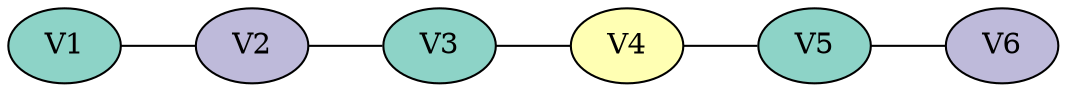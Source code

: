 graph colored {
node [style=filled colorscheme="set312"];
rankdir=RL;
V2--V1;
V3--V2;
V4--V3;
V5--V4;
V6--V5;
V1[fillcolor="1"];
V2[fillcolor="3"];
V3[fillcolor="1"];
V4[fillcolor="2"];
V5[fillcolor="1"];
V6[fillcolor="3"];
}
